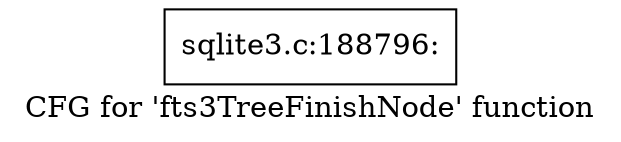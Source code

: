 digraph "CFG for 'fts3TreeFinishNode' function" {
	label="CFG for 'fts3TreeFinishNode' function";

	Node0x55c0f6cc72c0 [shape=record,label="{sqlite3.c:188796:}"];
}
